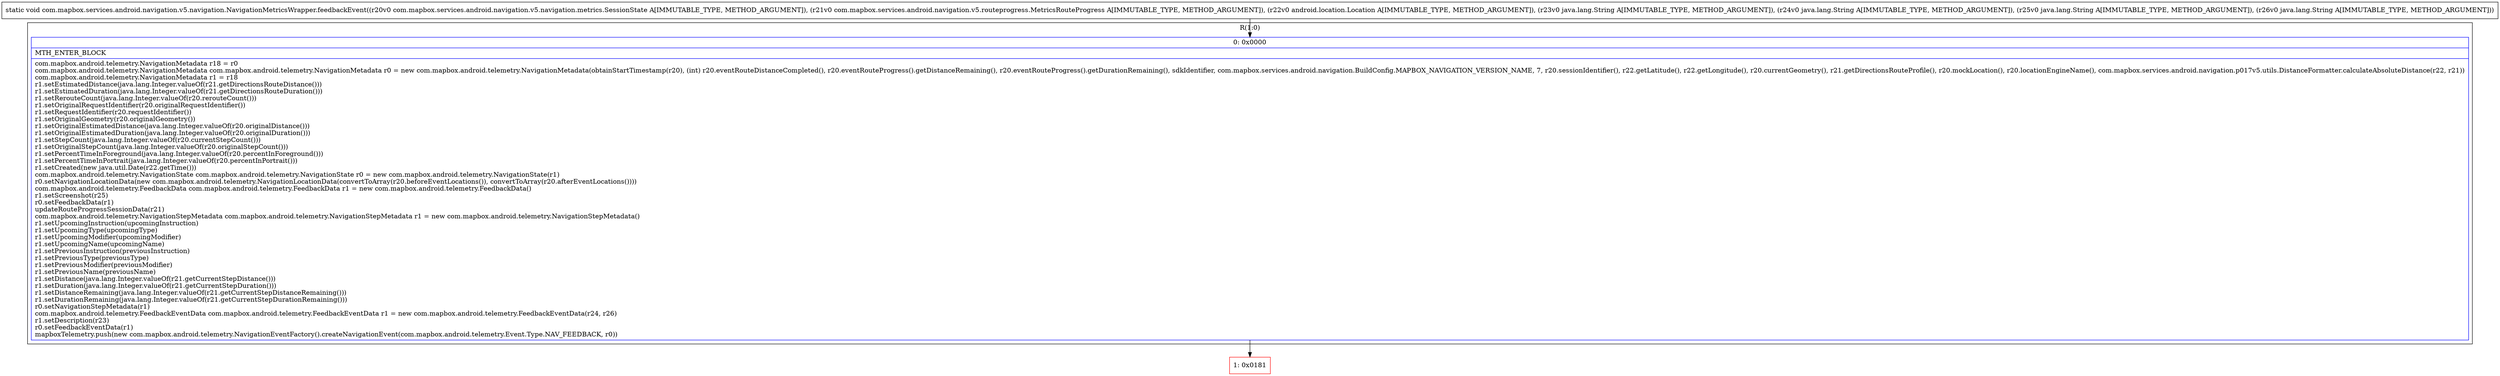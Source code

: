 digraph "CFG forcom.mapbox.services.android.navigation.v5.navigation.NavigationMetricsWrapper.feedbackEvent(Lcom\/mapbox\/services\/android\/navigation\/v5\/navigation\/metrics\/SessionState;Lcom\/mapbox\/services\/android\/navigation\/v5\/routeprogress\/MetricsRouteProgress;Landroid\/location\/Location;Ljava\/lang\/String;Ljava\/lang\/String;Ljava\/lang\/String;Ljava\/lang\/String;)V" {
subgraph cluster_Region_105222196 {
label = "R(1:0)";
node [shape=record,color=blue];
Node_0 [shape=record,label="{0\:\ 0x0000|MTH_ENTER_BLOCK\l|com.mapbox.android.telemetry.NavigationMetadata r18 = r0\lcom.mapbox.android.telemetry.NavigationMetadata com.mapbox.android.telemetry.NavigationMetadata r0 = new com.mapbox.android.telemetry.NavigationMetadata(obtainStartTimestamp(r20), (int) r20.eventRouteDistanceCompleted(), r20.eventRouteProgress().getDistanceRemaining(), r20.eventRouteProgress().getDurationRemaining(), sdkIdentifier, com.mapbox.services.android.navigation.BuildConfig.MAPBOX_NAVIGATION_VERSION_NAME, 7, r20.sessionIdentifier(), r22.getLatitude(), r22.getLongitude(), r20.currentGeometry(), r21.getDirectionsRouteProfile(), r20.mockLocation(), r20.locationEngineName(), com.mapbox.services.android.navigation.p017v5.utils.DistanceFormatter.calculateAbsoluteDistance(r22, r21))\lcom.mapbox.android.telemetry.NavigationMetadata r1 = r18\lr1.setEstimatedDistance(java.lang.Integer.valueOf(r21.getDirectionsRouteDistance()))\lr1.setEstimatedDuration(java.lang.Integer.valueOf(r21.getDirectionsRouteDuration()))\lr1.setRerouteCount(java.lang.Integer.valueOf(r20.rerouteCount()))\lr1.setOriginalRequestIdentifier(r20.originalRequestIdentifier())\lr1.setRequestIdentifier(r20.requestIdentifier())\lr1.setOriginalGeometry(r20.originalGeometry())\lr1.setOriginalEstimatedDistance(java.lang.Integer.valueOf(r20.originalDistance()))\lr1.setOriginalEstimatedDuration(java.lang.Integer.valueOf(r20.originalDuration()))\lr1.setStepCount(java.lang.Integer.valueOf(r20.currentStepCount()))\lr1.setOriginalStepCount(java.lang.Integer.valueOf(r20.originalStepCount()))\lr1.setPercentTimeInForeground(java.lang.Integer.valueOf(r20.percentInForeground()))\lr1.setPercentTimeInPortrait(java.lang.Integer.valueOf(r20.percentInPortrait()))\lr1.setCreated(new java.util.Date(r22.getTime()))\lcom.mapbox.android.telemetry.NavigationState com.mapbox.android.telemetry.NavigationState r0 = new com.mapbox.android.telemetry.NavigationState(r1)\lr0.setNavigationLocationData(new com.mapbox.android.telemetry.NavigationLocationData(convertToArray(r20.beforeEventLocations()), convertToArray(r20.afterEventLocations())))\lcom.mapbox.android.telemetry.FeedbackData com.mapbox.android.telemetry.FeedbackData r1 = new com.mapbox.android.telemetry.FeedbackData()\lr1.setScreenshot(r25)\lr0.setFeedbackData(r1)\lupdateRouteProgressSessionData(r21)\lcom.mapbox.android.telemetry.NavigationStepMetadata com.mapbox.android.telemetry.NavigationStepMetadata r1 = new com.mapbox.android.telemetry.NavigationStepMetadata()\lr1.setUpcomingInstruction(upcomingInstruction)\lr1.setUpcomingType(upcomingType)\lr1.setUpcomingModifier(upcomingModifier)\lr1.setUpcomingName(upcomingName)\lr1.setPreviousInstruction(previousInstruction)\lr1.setPreviousType(previousType)\lr1.setPreviousModifier(previousModifier)\lr1.setPreviousName(previousName)\lr1.setDistance(java.lang.Integer.valueOf(r21.getCurrentStepDistance()))\lr1.setDuration(java.lang.Integer.valueOf(r21.getCurrentStepDuration()))\lr1.setDistanceRemaining(java.lang.Integer.valueOf(r21.getCurrentStepDistanceRemaining()))\lr1.setDurationRemaining(java.lang.Integer.valueOf(r21.getCurrentStepDurationRemaining()))\lr0.setNavigationStepMetadata(r1)\lcom.mapbox.android.telemetry.FeedbackEventData com.mapbox.android.telemetry.FeedbackEventData r1 = new com.mapbox.android.telemetry.FeedbackEventData(r24, r26)\lr1.setDescription(r23)\lr0.setFeedbackEventData(r1)\lmapboxTelemetry.push(new com.mapbox.android.telemetry.NavigationEventFactory().createNavigationEvent(com.mapbox.android.telemetry.Event.Type.NAV_FEEDBACK, r0))\l}"];
}
Node_1 [shape=record,color=red,label="{1\:\ 0x0181}"];
MethodNode[shape=record,label="{static void com.mapbox.services.android.navigation.v5.navigation.NavigationMetricsWrapper.feedbackEvent((r20v0 com.mapbox.services.android.navigation.v5.navigation.metrics.SessionState A[IMMUTABLE_TYPE, METHOD_ARGUMENT]), (r21v0 com.mapbox.services.android.navigation.v5.routeprogress.MetricsRouteProgress A[IMMUTABLE_TYPE, METHOD_ARGUMENT]), (r22v0 android.location.Location A[IMMUTABLE_TYPE, METHOD_ARGUMENT]), (r23v0 java.lang.String A[IMMUTABLE_TYPE, METHOD_ARGUMENT]), (r24v0 java.lang.String A[IMMUTABLE_TYPE, METHOD_ARGUMENT]), (r25v0 java.lang.String A[IMMUTABLE_TYPE, METHOD_ARGUMENT]), (r26v0 java.lang.String A[IMMUTABLE_TYPE, METHOD_ARGUMENT])) }"];
MethodNode -> Node_0;
Node_0 -> Node_1;
}


